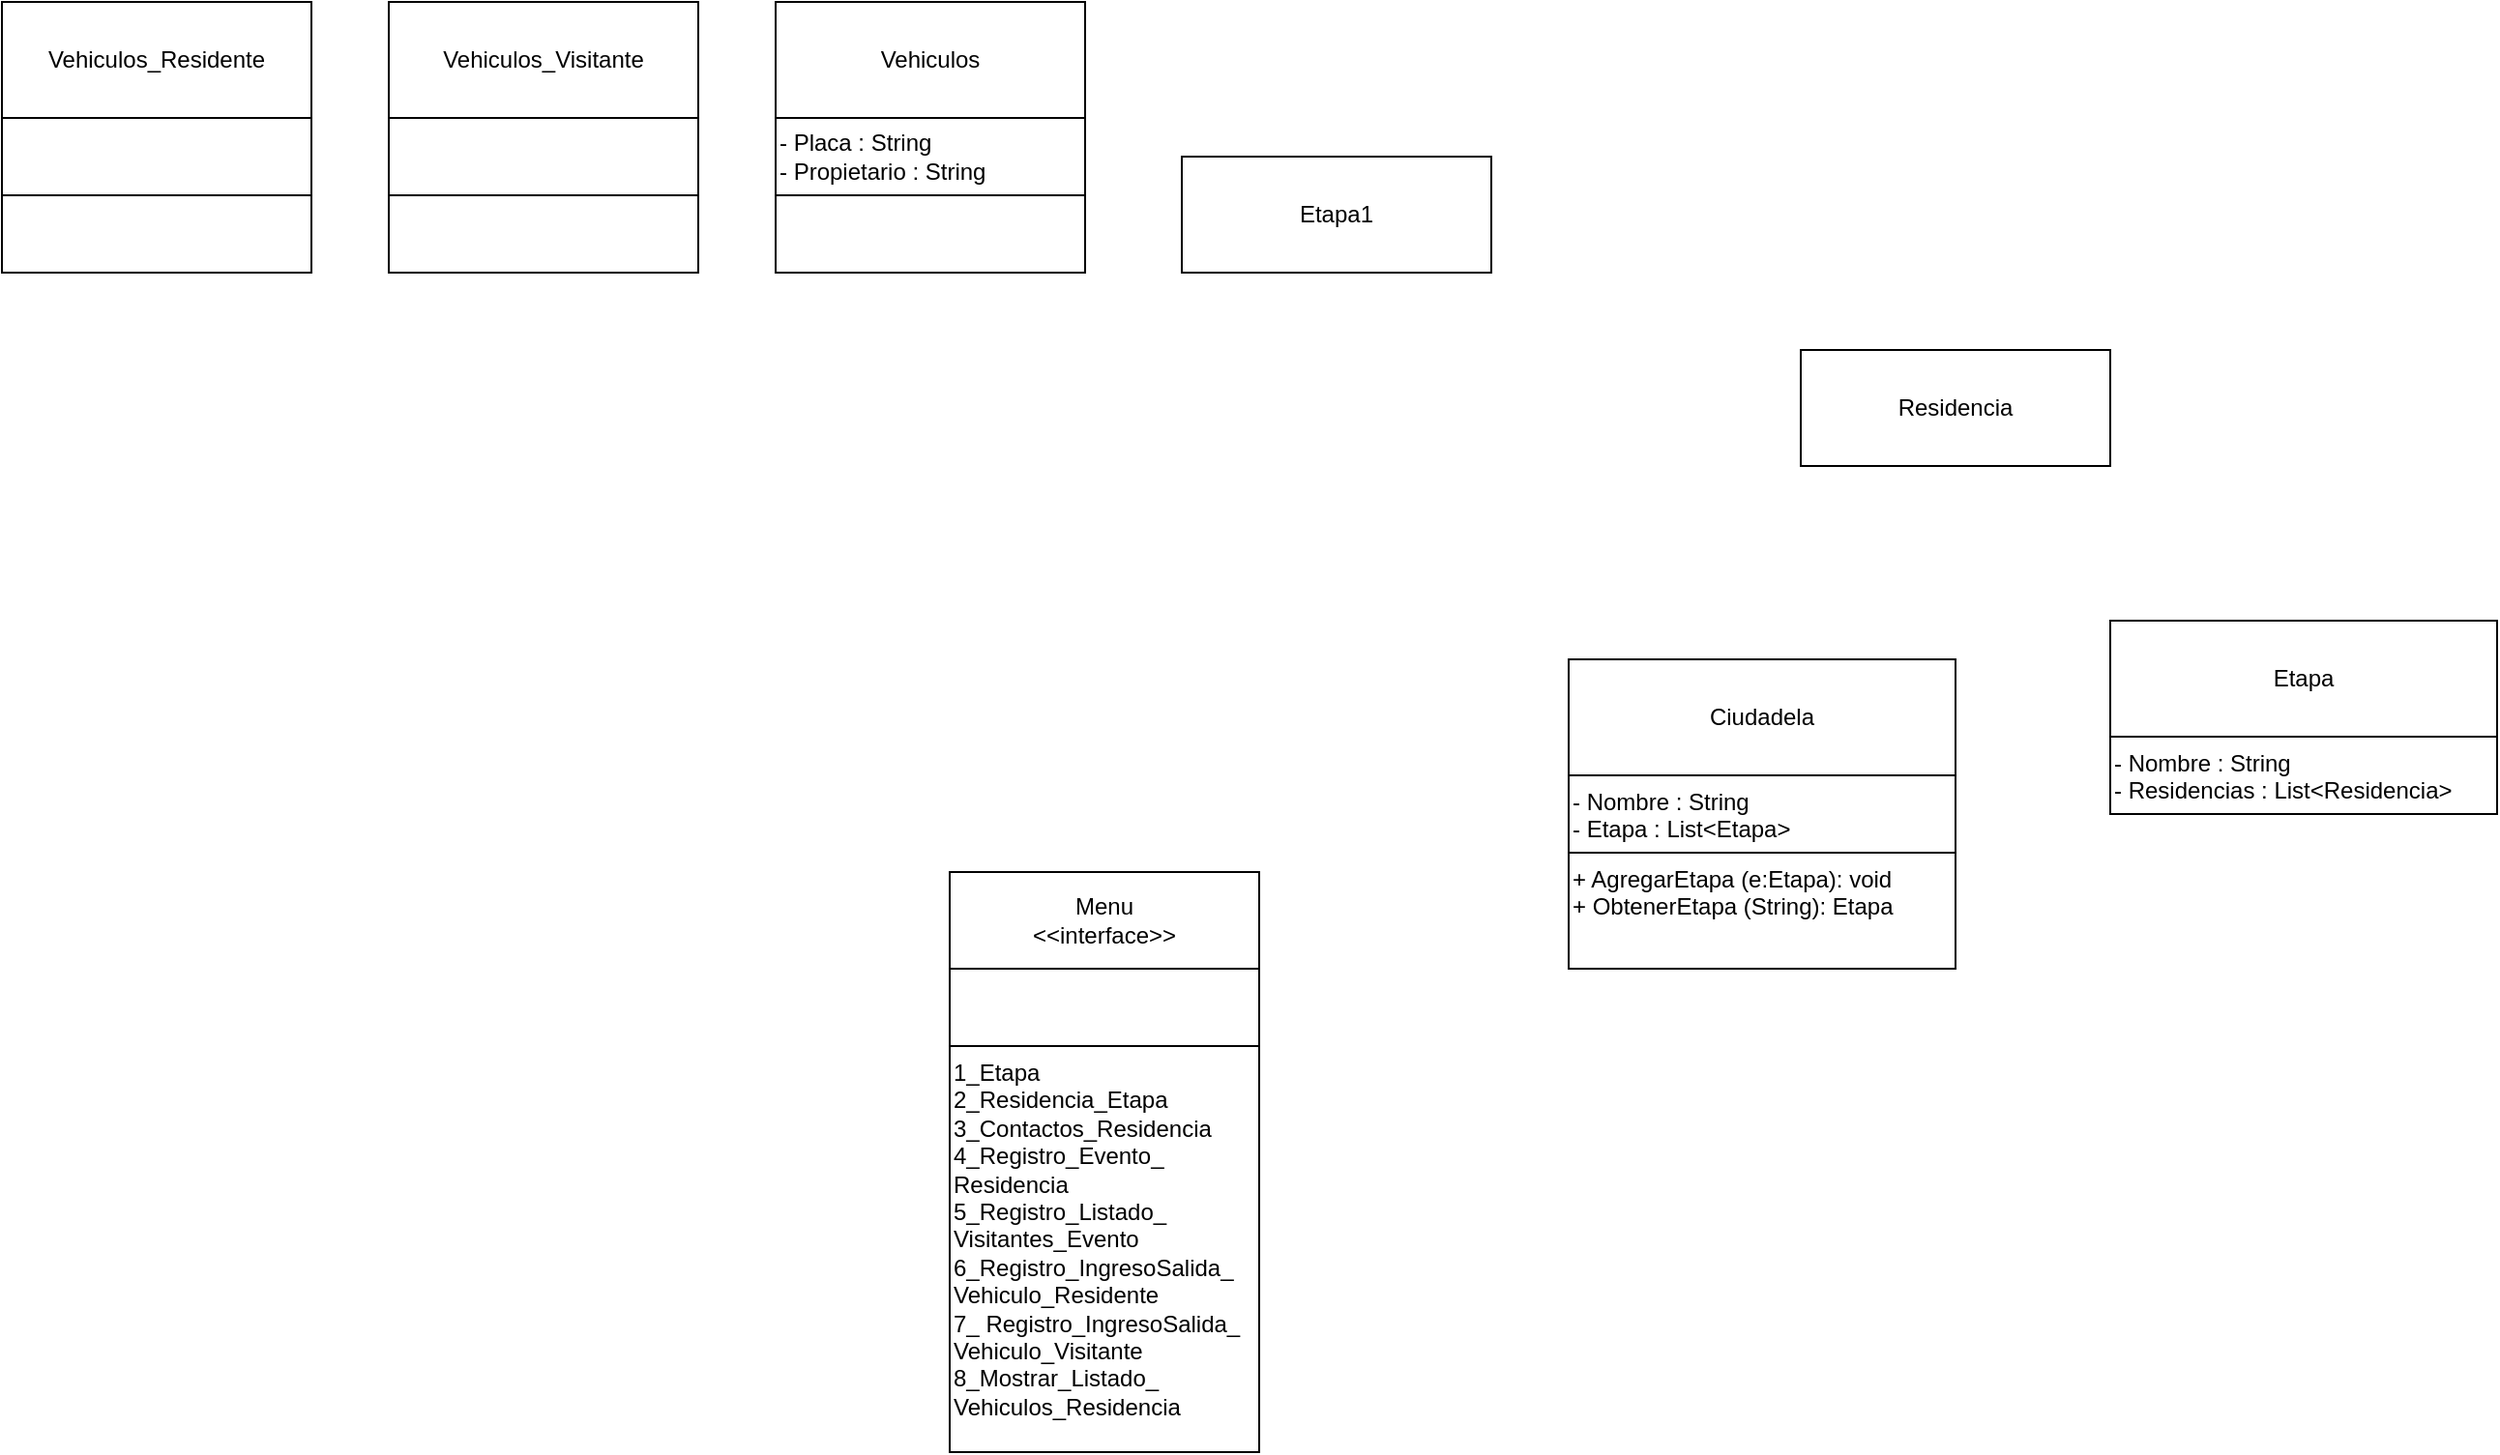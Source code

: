 <mxfile version="24.8.3">
  <diagram name="Página-1" id="2btHYQW1BNNcIbICIxtr">
    <mxGraphModel dx="3060" dy="366" grid="1" gridSize="10" guides="1" tooltips="1" connect="1" arrows="1" fold="1" page="1" pageScale="1" pageWidth="2336" pageHeight="1654" math="0" shadow="0">
      <root>
        <mxCell id="0" />
        <mxCell id="1" parent="0" />
        <mxCell id="a06R55uVEc1bWGK52brf-1" value="" style="rounded=0;whiteSpace=wrap;html=1;" parent="1" vertex="1">
          <mxGeometry x="-90" y="80" width="160" height="40" as="geometry" />
        </mxCell>
        <mxCell id="a06R55uVEc1bWGK52brf-2" value="Vehiculos_Residente" style="rounded=0;whiteSpace=wrap;html=1;" parent="1" vertex="1">
          <mxGeometry x="-90" y="20" width="160" height="60" as="geometry" />
        </mxCell>
        <mxCell id="a06R55uVEc1bWGK52brf-3" value="" style="rounded=0;whiteSpace=wrap;html=1;" parent="1" vertex="1">
          <mxGeometry x="-90" y="120" width="160" height="40" as="geometry" />
        </mxCell>
        <mxCell id="a06R55uVEc1bWGK52brf-5" value="" style="rounded=0;whiteSpace=wrap;html=1;" parent="1" vertex="1">
          <mxGeometry x="110" y="80" width="160" height="40" as="geometry" />
        </mxCell>
        <mxCell id="a06R55uVEc1bWGK52brf-6" value="Vehiculos_Visitante" style="rounded=0;whiteSpace=wrap;html=1;" parent="1" vertex="1">
          <mxGeometry x="110" y="20" width="160" height="60" as="geometry" />
        </mxCell>
        <mxCell id="a06R55uVEc1bWGK52brf-7" value="" style="rounded=0;whiteSpace=wrap;html=1;" parent="1" vertex="1">
          <mxGeometry x="110" y="120" width="160" height="40" as="geometry" />
        </mxCell>
        <mxCell id="a06R55uVEc1bWGK52brf-8" value="Residencia" style="rounded=0;whiteSpace=wrap;html=1;" parent="1" vertex="1">
          <mxGeometry x="840" y="200" width="160" height="60" as="geometry" />
        </mxCell>
        <mxCell id="AZbhT8LYtl2nTJzptcHp-1" value="Etapa1" style="rounded=0;whiteSpace=wrap;html=1;" vertex="1" parent="1">
          <mxGeometry x="520" y="100" width="160" height="60" as="geometry" />
        </mxCell>
        <mxCell id="AZbhT8LYtl2nTJzptcHp-2" value="Ciudadela" style="rounded=0;whiteSpace=wrap;html=1;" vertex="1" parent="1">
          <mxGeometry x="720" y="360" width="200" height="60" as="geometry" />
        </mxCell>
        <mxCell id="AZbhT8LYtl2nTJzptcHp-3" value="+ AgregarEtapa (e:Etapa): void&lt;div&gt;+ ObtenerEtapa (String): Etapa&lt;/div&gt;" style="rounded=0;whiteSpace=wrap;html=1;align=left;verticalAlign=top;" vertex="1" parent="1">
          <mxGeometry x="720" y="460" width="200" height="60" as="geometry" />
        </mxCell>
        <mxCell id="AZbhT8LYtl2nTJzptcHp-4" value="Menu&lt;div&gt;&amp;lt;&amp;lt;interface&amp;gt;&amp;gt;&lt;/div&gt;" style="rounded=0;whiteSpace=wrap;html=1;" vertex="1" parent="1">
          <mxGeometry x="400" y="470" width="160" height="50" as="geometry" />
        </mxCell>
        <mxCell id="AZbhT8LYtl2nTJzptcHp-5" value="" style="rounded=0;whiteSpace=wrap;html=1;" vertex="1" parent="1">
          <mxGeometry x="400" y="520" width="160" height="40" as="geometry" />
        </mxCell>
        <mxCell id="AZbhT8LYtl2nTJzptcHp-6" value="1_Etapa&lt;div&gt;2_Residencia_Etapa&lt;/div&gt;&lt;div&gt;3_Contactos_Residencia&lt;/div&gt;&lt;div&gt;4_Registro_Evento_&lt;/div&gt;&lt;div&gt;Residencia&lt;/div&gt;&lt;div style=&quot;&quot;&gt;5_Registro_Listado_&lt;/div&gt;&lt;div style=&quot;&quot;&gt;Visitantes_Evento&lt;/div&gt;&lt;div style=&quot;&quot;&gt;6_Registro_IngresoSalida_&lt;/div&gt;&lt;div style=&quot;&quot;&gt;Vehiculo_Residente&lt;/div&gt;&lt;div style=&quot;&quot;&gt;7_&amp;nbsp;&lt;span style=&quot;background-color: initial;&quot;&gt;Registro_IngresoSalida_&lt;/span&gt;&lt;/div&gt;&lt;div style=&quot;&quot;&gt;&lt;span style=&quot;background-color: initial;&quot;&gt;Vehiculo_Visitante&lt;/span&gt;&lt;/div&gt;&lt;div style=&quot;&quot;&gt;&lt;span style=&quot;background-color: initial;&quot;&gt;8_Mostrar_Listado_&lt;/span&gt;&lt;/div&gt;&lt;div style=&quot;&quot;&gt;&lt;span style=&quot;background-color: initial;&quot;&gt;Vehiculos_Residencia&lt;/span&gt;&lt;/div&gt;" style="rounded=0;whiteSpace=wrap;html=1;align=left;verticalAlign=top;" vertex="1" parent="1">
          <mxGeometry x="400" y="560" width="160" height="210" as="geometry" />
        </mxCell>
        <mxCell id="AZbhT8LYtl2nTJzptcHp-7" value="- Nombre : String&lt;div&gt;- Etapa : List&amp;lt;Etapa&amp;gt;&lt;/div&gt;" style="rounded=0;whiteSpace=wrap;html=1;align=left;verticalAlign=top;" vertex="1" parent="1">
          <mxGeometry x="720" y="420" width="200" height="40" as="geometry" />
        </mxCell>
        <mxCell id="AZbhT8LYtl2nTJzptcHp-8" value="Etapa" style="rounded=0;whiteSpace=wrap;html=1;" vertex="1" parent="1">
          <mxGeometry x="1000" y="340" width="200" height="60" as="geometry" />
        </mxCell>
        <mxCell id="AZbhT8LYtl2nTJzptcHp-9" value="- Nombre : String&lt;div&gt;- Residencias : List&amp;lt;Residencia&amp;gt;&lt;/div&gt;" style="rounded=0;whiteSpace=wrap;html=1;align=left;verticalAlign=top;" vertex="1" parent="1">
          <mxGeometry x="1000" y="400" width="200" height="40" as="geometry" />
        </mxCell>
        <mxCell id="AZbhT8LYtl2nTJzptcHp-10" value="Vehiculos" style="rounded=0;whiteSpace=wrap;html=1;" vertex="1" parent="1">
          <mxGeometry x="310" y="20" width="160" height="60" as="geometry" />
        </mxCell>
        <mxCell id="AZbhT8LYtl2nTJzptcHp-11" value="- Placa : String&lt;div&gt;- Propietario : String&lt;/div&gt;" style="rounded=0;whiteSpace=wrap;html=1;align=left;" vertex="1" parent="1">
          <mxGeometry x="310" y="80" width="160" height="40" as="geometry" />
        </mxCell>
        <mxCell id="AZbhT8LYtl2nTJzptcHp-12" value="" style="rounded=0;whiteSpace=wrap;html=1;" vertex="1" parent="1">
          <mxGeometry x="310" y="120" width="160" height="40" as="geometry" />
        </mxCell>
      </root>
    </mxGraphModel>
  </diagram>
</mxfile>
